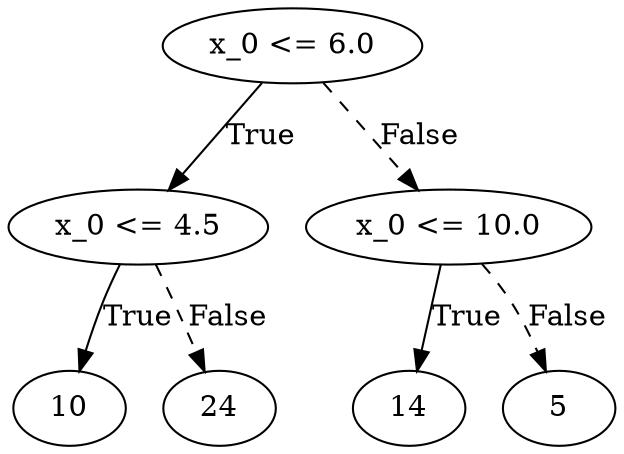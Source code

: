 digraph {
0 [label="x_0 <= 6.0"];
1 [label="x_0 <= 4.5"];
2 [label="10"];
1 -> 2 [label="True"];
3 [label="24"];
1 -> 3 [style="dashed", label="False"];
0 -> 1 [label="True"];
4 [label="x_0 <= 10.0"];
5 [label="14"];
4 -> 5 [label="True"];
6 [label="5"];
4 -> 6 [style="dashed", label="False"];
0 -> 4 [style="dashed", label="False"];

}